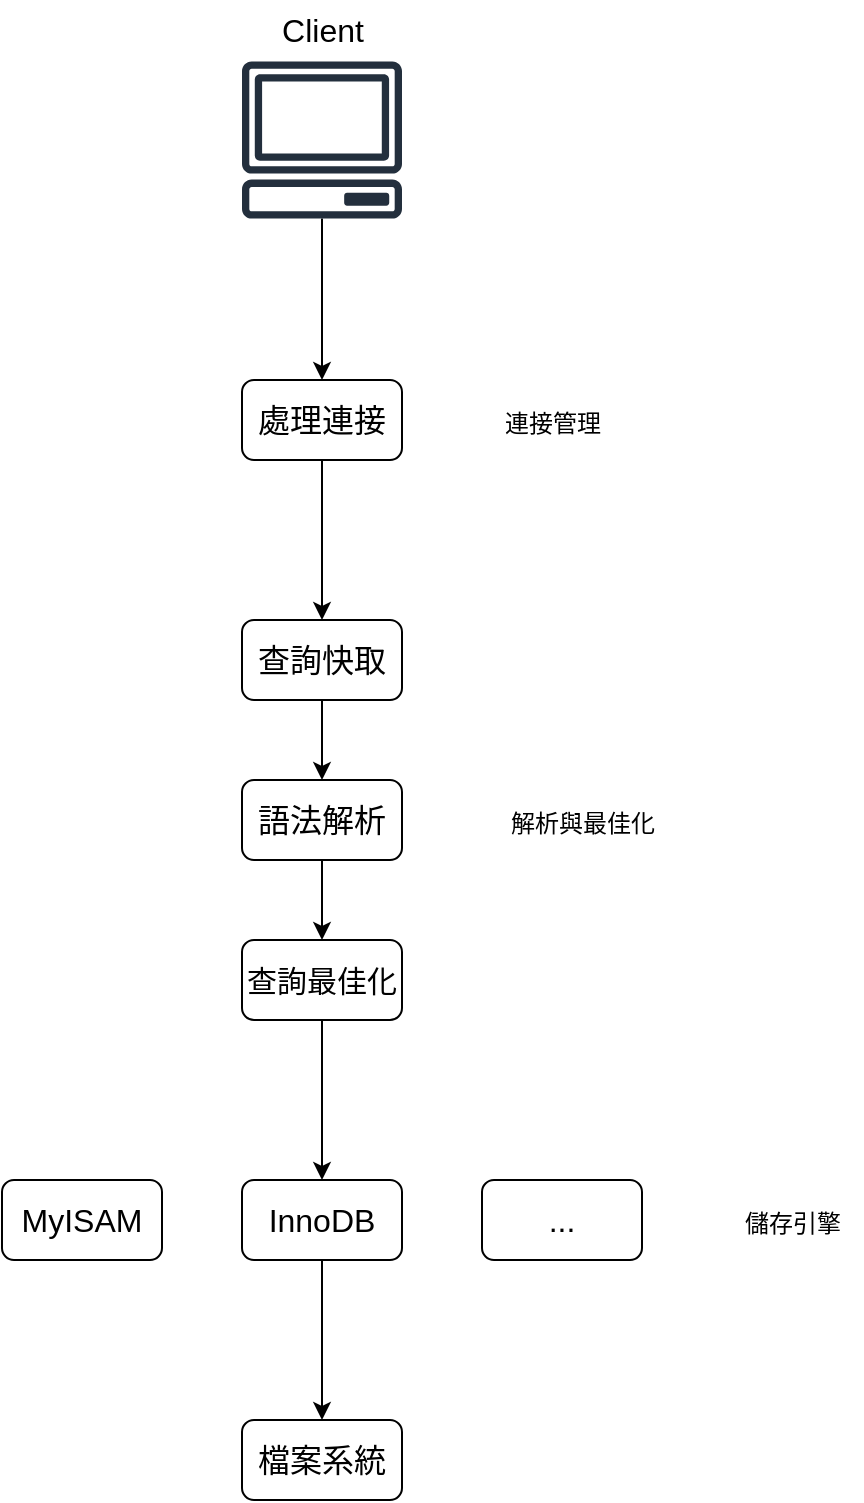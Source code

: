 <mxfile version="20.7.4" type="device"><diagram id="PPqpNtlDxyoIFbQ6566D" name="第1頁"><mxGraphModel dx="1237" dy="829" grid="1" gridSize="10" guides="1" tooltips="1" connect="1" arrows="1" fold="1" page="1" pageScale="1" pageWidth="827" pageHeight="1169" math="0" shadow="0"><root><mxCell id="0"/><mxCell id="1" parent="0"/><mxCell id="UGvXJrhUmUf0OJ3LytXU-14" style="edgeStyle=orthogonalEdgeStyle;rounded=0;orthogonalLoop=1;jettySize=auto;html=1;fontSize=15;" edge="1" parent="1" source="UGvXJrhUmUf0OJ3LytXU-2" target="UGvXJrhUmUf0OJ3LytXU-6"><mxGeometry relative="1" as="geometry"/></mxCell><mxCell id="UGvXJrhUmUf0OJ3LytXU-2" value="&lt;font style=&quot;font-size: 16px;&quot;&gt;處理連接&lt;/font&gt;" style="rounded=1;whiteSpace=wrap;html=1;" vertex="1" parent="1"><mxGeometry x="320" y="280" width="80" height="40" as="geometry"/></mxCell><mxCell id="UGvXJrhUmUf0OJ3LytXU-13" style="edgeStyle=orthogonalEdgeStyle;rounded=0;orthogonalLoop=1;jettySize=auto;html=1;entryX=0.5;entryY=0;entryDx=0;entryDy=0;fontSize=15;" edge="1" parent="1" source="UGvXJrhUmUf0OJ3LytXU-4" target="UGvXJrhUmUf0OJ3LytXU-2"><mxGeometry relative="1" as="geometry"/></mxCell><mxCell id="UGvXJrhUmUf0OJ3LytXU-4" value="" style="sketch=0;outlineConnect=0;fontColor=#232F3E;gradientColor=none;fillColor=#232F3D;strokeColor=none;dashed=0;verticalLabelPosition=bottom;verticalAlign=top;align=center;html=1;fontSize=12;fontStyle=0;pointerEvents=1;shape=mxgraph.aws4.client;" vertex="1" parent="1"><mxGeometry x="320" y="120" width="80" height="80" as="geometry"/></mxCell><mxCell id="UGvXJrhUmUf0OJ3LytXU-5" value="Client" style="text;html=1;align=center;verticalAlign=middle;resizable=0;points=[];autosize=1;strokeColor=none;fillColor=none;fontSize=16;" vertex="1" parent="1"><mxGeometry x="330" y="90" width="60" height="30" as="geometry"/></mxCell><mxCell id="UGvXJrhUmUf0OJ3LytXU-15" style="edgeStyle=orthogonalEdgeStyle;rounded=0;orthogonalLoop=1;jettySize=auto;html=1;entryX=0.5;entryY=0;entryDx=0;entryDy=0;fontSize=15;" edge="1" parent="1" source="UGvXJrhUmUf0OJ3LytXU-6" target="UGvXJrhUmUf0OJ3LytXU-7"><mxGeometry relative="1" as="geometry"/></mxCell><mxCell id="UGvXJrhUmUf0OJ3LytXU-6" value="&lt;span style=&quot;font-size: 16px;&quot;&gt;查詢快取&lt;/span&gt;" style="rounded=1;whiteSpace=wrap;html=1;" vertex="1" parent="1"><mxGeometry x="320" y="400" width="80" height="40" as="geometry"/></mxCell><mxCell id="UGvXJrhUmUf0OJ3LytXU-16" style="edgeStyle=orthogonalEdgeStyle;rounded=0;orthogonalLoop=1;jettySize=auto;html=1;entryX=0.5;entryY=0;entryDx=0;entryDy=0;fontSize=15;" edge="1" parent="1" source="UGvXJrhUmUf0OJ3LytXU-7" target="UGvXJrhUmUf0OJ3LytXU-8"><mxGeometry relative="1" as="geometry"/></mxCell><mxCell id="UGvXJrhUmUf0OJ3LytXU-7" value="&lt;font style=&quot;font-size: 16px;&quot;&gt;語法解析&lt;/font&gt;" style="rounded=1;whiteSpace=wrap;html=1;" vertex="1" parent="1"><mxGeometry x="320" y="480" width="80" height="40" as="geometry"/></mxCell><mxCell id="UGvXJrhUmUf0OJ3LytXU-17" style="edgeStyle=orthogonalEdgeStyle;rounded=0;orthogonalLoop=1;jettySize=auto;html=1;entryX=0.5;entryY=0;entryDx=0;entryDy=0;fontSize=15;" edge="1" parent="1" source="UGvXJrhUmUf0OJ3LytXU-8" target="UGvXJrhUmUf0OJ3LytXU-9"><mxGeometry relative="1" as="geometry"/></mxCell><mxCell id="UGvXJrhUmUf0OJ3LytXU-8" value="&lt;font style=&quot;font-size: 15px;&quot;&gt;查詢最佳化&lt;/font&gt;" style="rounded=1;whiteSpace=wrap;html=1;" vertex="1" parent="1"><mxGeometry x="320" y="560" width="80" height="40" as="geometry"/></mxCell><mxCell id="UGvXJrhUmUf0OJ3LytXU-18" style="edgeStyle=orthogonalEdgeStyle;rounded=0;orthogonalLoop=1;jettySize=auto;html=1;entryX=0.5;entryY=0;entryDx=0;entryDy=0;fontSize=15;" edge="1" parent="1" source="UGvXJrhUmUf0OJ3LytXU-9" target="UGvXJrhUmUf0OJ3LytXU-10"><mxGeometry relative="1" as="geometry"/></mxCell><mxCell id="UGvXJrhUmUf0OJ3LytXU-9" value="&lt;span style=&quot;font-size: 16px;&quot;&gt;InnoDB&lt;/span&gt;" style="rounded=1;whiteSpace=wrap;html=1;" vertex="1" parent="1"><mxGeometry x="320" y="680" width="80" height="40" as="geometry"/></mxCell><mxCell id="UGvXJrhUmUf0OJ3LytXU-10" value="&lt;span style=&quot;font-size: 16px;&quot;&gt;檔案系統&lt;/span&gt;" style="rounded=1;whiteSpace=wrap;html=1;" vertex="1" parent="1"><mxGeometry x="320" y="800" width="80" height="40" as="geometry"/></mxCell><mxCell id="UGvXJrhUmUf0OJ3LytXU-11" value="&lt;span style=&quot;font-size: 16px;&quot;&gt;MyISAM&lt;/span&gt;" style="rounded=1;whiteSpace=wrap;html=1;" vertex="1" parent="1"><mxGeometry x="200" y="680" width="80" height="40" as="geometry"/></mxCell><mxCell id="UGvXJrhUmUf0OJ3LytXU-12" value="&lt;span style=&quot;font-size: 16px;&quot;&gt;...&lt;/span&gt;" style="rounded=1;whiteSpace=wrap;html=1;" vertex="1" parent="1"><mxGeometry x="440" y="680" width="80" height="40" as="geometry"/></mxCell><mxCell id="UGvXJrhUmUf0OJ3LytXU-19" value="&lt;font style=&quot;font-size: 12px;&quot;&gt;連接管理&lt;/font&gt;" style="text;html=1;align=center;verticalAlign=middle;resizable=0;points=[];autosize=1;strokeColor=none;fillColor=none;fontSize=15;" vertex="1" parent="1"><mxGeometry x="440" y="285" width="70" height="30" as="geometry"/></mxCell><mxCell id="UGvXJrhUmUf0OJ3LytXU-20" value="&lt;font style=&quot;font-size: 12px;&quot;&gt;解析與最佳化&lt;/font&gt;" style="text;html=1;align=center;verticalAlign=middle;resizable=0;points=[];autosize=1;strokeColor=none;fillColor=none;fontSize=15;" vertex="1" parent="1"><mxGeometry x="440" y="485" width="100" height="30" as="geometry"/></mxCell><mxCell id="UGvXJrhUmUf0OJ3LytXU-21" value="&lt;span style=&quot;font-size: 12px;&quot;&gt;儲存引擎&lt;/span&gt;" style="text;html=1;align=center;verticalAlign=middle;resizable=0;points=[];autosize=1;strokeColor=none;fillColor=none;fontSize=15;" vertex="1" parent="1"><mxGeometry x="560" y="685" width="70" height="30" as="geometry"/></mxCell></root></mxGraphModel></diagram></mxfile>